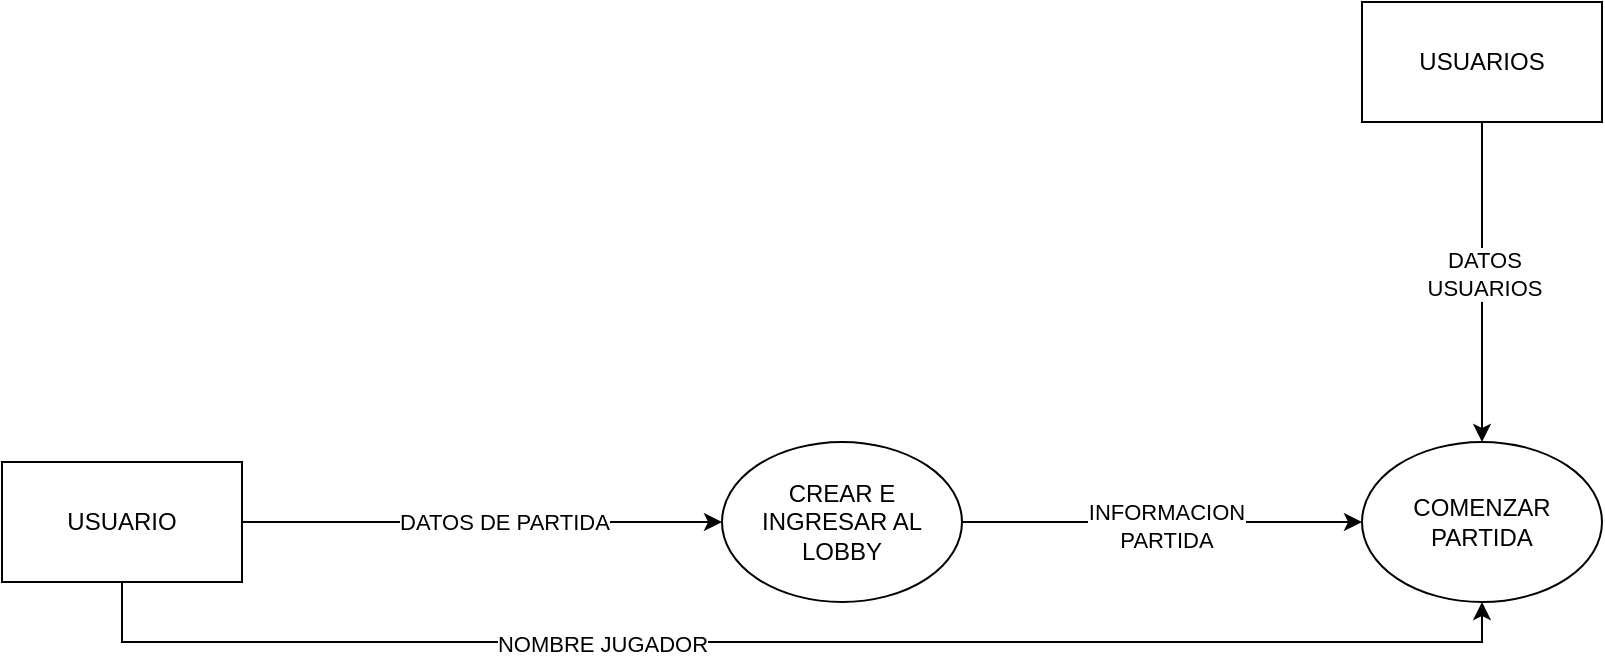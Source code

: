 <mxfile version="21.7.2" type="github">
  <diagram name="Page-1" id="AYoHofWYZxN0NZMTVe19">
    <mxGraphModel dx="928" dy="513" grid="1" gridSize="10" guides="1" tooltips="1" connect="1" arrows="1" fold="1" page="1" pageScale="1" pageWidth="1390" pageHeight="980" math="0" shadow="0">
      <root>
        <mxCell id="0" />
        <mxCell id="1" parent="0" />
        <mxCell id="HvV8VwSsiazUcoTgwNvh-3" style="edgeStyle=orthogonalEdgeStyle;rounded=0;orthogonalLoop=1;jettySize=auto;html=1;entryX=0;entryY=0.5;entryDx=0;entryDy=0;" edge="1" parent="1" source="HvV8VwSsiazUcoTgwNvh-1" target="HvV8VwSsiazUcoTgwNvh-2">
          <mxGeometry relative="1" as="geometry" />
        </mxCell>
        <mxCell id="HvV8VwSsiazUcoTgwNvh-4" value="DATOS DE PARTIDA" style="edgeLabel;html=1;align=center;verticalAlign=middle;resizable=0;points=[];" vertex="1" connectable="0" parent="HvV8VwSsiazUcoTgwNvh-3">
          <mxGeometry x="0.092" relative="1" as="geometry">
            <mxPoint as="offset" />
          </mxGeometry>
        </mxCell>
        <mxCell id="HvV8VwSsiazUcoTgwNvh-9" style="edgeStyle=orthogonalEdgeStyle;rounded=0;orthogonalLoop=1;jettySize=auto;html=1;exitX=0.5;exitY=1;exitDx=0;exitDy=0;entryX=0.5;entryY=1;entryDx=0;entryDy=0;" edge="1" parent="1" source="HvV8VwSsiazUcoTgwNvh-1" target="HvV8VwSsiazUcoTgwNvh-5">
          <mxGeometry relative="1" as="geometry">
            <Array as="points">
              <mxPoint x="220" y="400" />
              <mxPoint x="900" y="400" />
            </Array>
          </mxGeometry>
        </mxCell>
        <mxCell id="HvV8VwSsiazUcoTgwNvh-10" value="NOMBRE JUGADOR" style="edgeLabel;html=1;align=center;verticalAlign=middle;resizable=0;points=[];" vertex="1" connectable="0" parent="HvV8VwSsiazUcoTgwNvh-9">
          <mxGeometry x="-0.26" y="-1" relative="1" as="geometry">
            <mxPoint as="offset" />
          </mxGeometry>
        </mxCell>
        <mxCell id="HvV8VwSsiazUcoTgwNvh-1" value="USUARIO" style="rounded=0;whiteSpace=wrap;html=1;" vertex="1" parent="1">
          <mxGeometry x="160" y="310" width="120" height="60" as="geometry" />
        </mxCell>
        <mxCell id="HvV8VwSsiazUcoTgwNvh-6" style="edgeStyle=orthogonalEdgeStyle;rounded=0;orthogonalLoop=1;jettySize=auto;html=1;entryX=0;entryY=0.5;entryDx=0;entryDy=0;" edge="1" parent="1" source="HvV8VwSsiazUcoTgwNvh-2" target="HvV8VwSsiazUcoTgwNvh-5">
          <mxGeometry relative="1" as="geometry" />
        </mxCell>
        <mxCell id="HvV8VwSsiazUcoTgwNvh-7" value="&lt;div&gt;INFORMACION&lt;/div&gt;&lt;div&gt;PARTIDA&lt;br&gt;&lt;/div&gt;" style="edgeLabel;html=1;align=center;verticalAlign=middle;resizable=0;points=[];" vertex="1" connectable="0" parent="HvV8VwSsiazUcoTgwNvh-6">
          <mxGeometry x="0.02" y="-2" relative="1" as="geometry">
            <mxPoint as="offset" />
          </mxGeometry>
        </mxCell>
        <mxCell id="HvV8VwSsiazUcoTgwNvh-2" value="CREAR E INGRESAR AL LOBBY" style="ellipse;whiteSpace=wrap;html=1;" vertex="1" parent="1">
          <mxGeometry x="520" y="300" width="120" height="80" as="geometry" />
        </mxCell>
        <mxCell id="HvV8VwSsiazUcoTgwNvh-5" value="&lt;div&gt;COMENZAR &lt;br&gt;&lt;/div&gt;&lt;div&gt;PARTIDA&lt;br&gt;&lt;/div&gt;" style="ellipse;whiteSpace=wrap;html=1;" vertex="1" parent="1">
          <mxGeometry x="840" y="300" width="120" height="80" as="geometry" />
        </mxCell>
        <mxCell id="HvV8VwSsiazUcoTgwNvh-12" style="edgeStyle=orthogonalEdgeStyle;rounded=0;orthogonalLoop=1;jettySize=auto;html=1;entryX=0.5;entryY=0;entryDx=0;entryDy=0;" edge="1" parent="1" source="HvV8VwSsiazUcoTgwNvh-11" target="HvV8VwSsiazUcoTgwNvh-5">
          <mxGeometry relative="1" as="geometry" />
        </mxCell>
        <mxCell id="HvV8VwSsiazUcoTgwNvh-13" value="&lt;div&gt;DATOS&lt;/div&gt;&lt;div&gt;USUARIOS&lt;br&gt;&lt;/div&gt;" style="edgeLabel;html=1;align=center;verticalAlign=middle;resizable=0;points=[];" vertex="1" connectable="0" parent="HvV8VwSsiazUcoTgwNvh-12">
          <mxGeometry x="-0.048" y="1" relative="1" as="geometry">
            <mxPoint as="offset" />
          </mxGeometry>
        </mxCell>
        <mxCell id="HvV8VwSsiazUcoTgwNvh-11" value="USUARIOS" style="rounded=0;whiteSpace=wrap;html=1;" vertex="1" parent="1">
          <mxGeometry x="840" y="80" width="120" height="60" as="geometry" />
        </mxCell>
      </root>
    </mxGraphModel>
  </diagram>
</mxfile>

